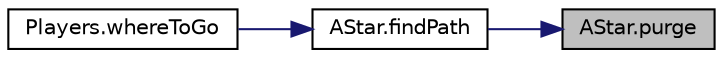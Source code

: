 digraph "AStar.purge"
{
 // LATEX_PDF_SIZE
  edge [fontname="Helvetica",fontsize="10",labelfontname="Helvetica",labelfontsize="10"];
  node [fontname="Helvetica",fontsize="10",shape=record];
  rankdir="RL";
  Node1 [label="AStar.purge",height=0.2,width=0.4,color="black", fillcolor="grey75", style="filled", fontcolor="black",tooltip="Purga las listas (Abierta, Solucion, Cerrada)"];
  Node1 -> Node2 [dir="back",color="midnightblue",fontsize="10",style="solid",fontname="Helvetica"];
  Node2 [label="AStar.findPath",height=0.2,width=0.4,color="black", fillcolor="white", style="filled",URL="$class_a_star.html#af8f7c385bb92a46e1dfbc069de6c3ee3",tooltip="Prepara la matriz y los nodos de inicio y meta para buscar la posible solucion."];
  Node2 -> Node3 [dir="back",color="midnightblue",fontsize="10",style="solid",fontname="Helvetica"];
  Node3 [label="Players.whereToGo",height=0.2,width=0.4,color="black", fillcolor="white", style="filled",URL="$class_players.html#af768f0d413b2a4254525d94988b2bf2a",tooltip=" "];
}
